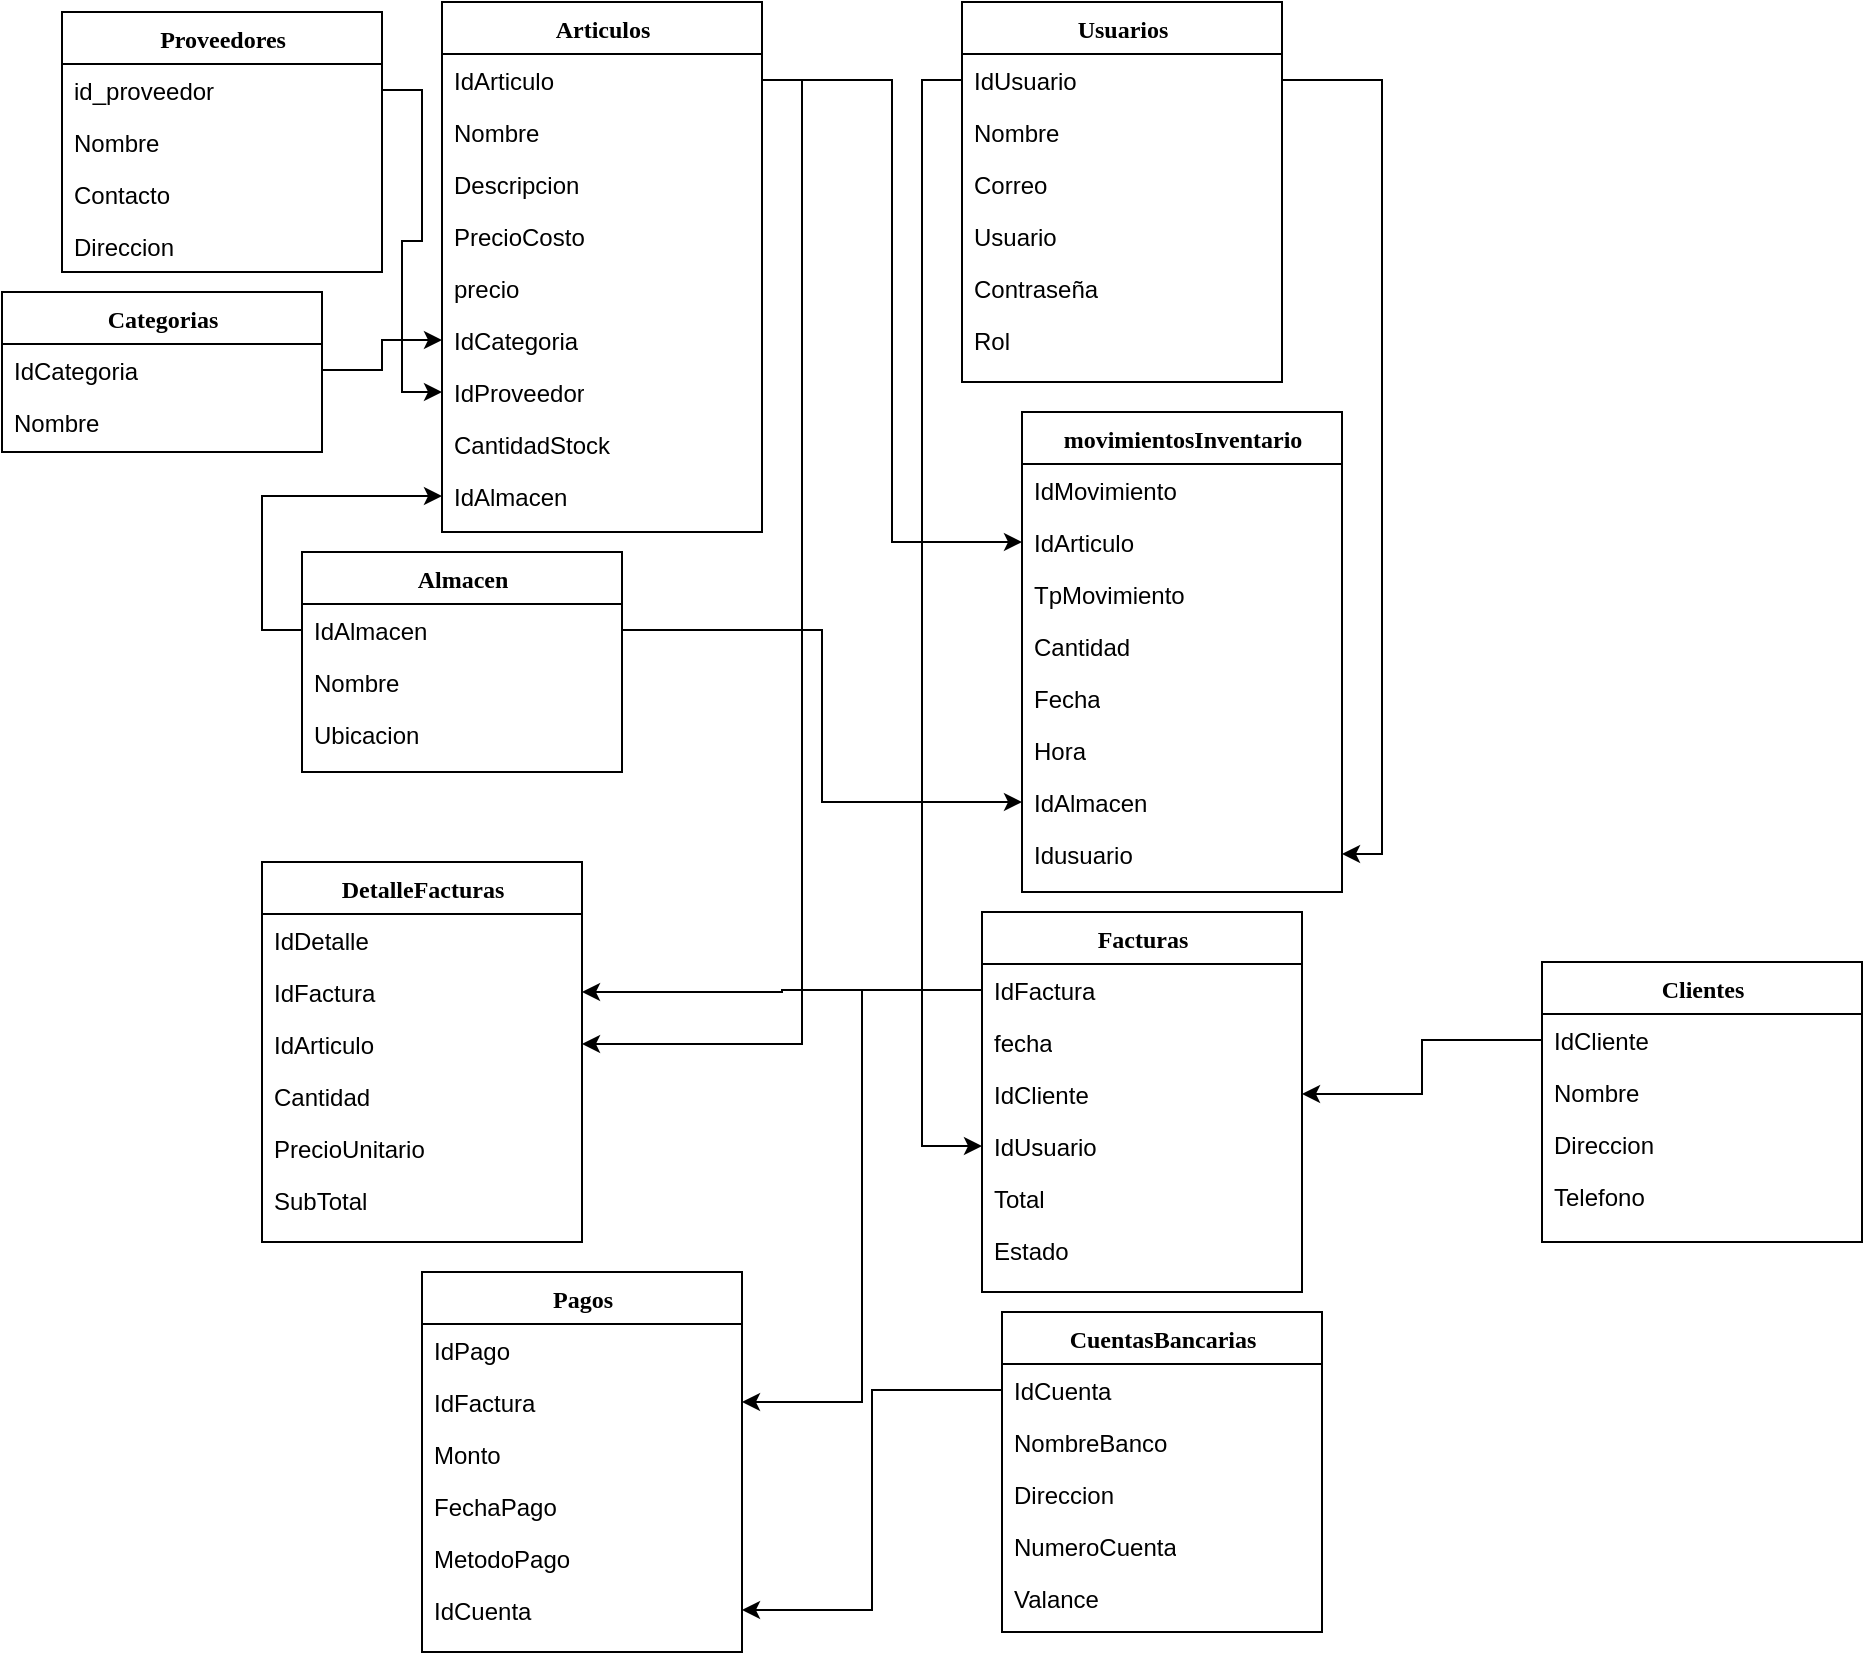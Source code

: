 <mxfile version="24.8.3">
  <diagram name="Page-1" id="9f46799a-70d6-7492-0946-bef42562c5a5">
    <mxGraphModel dx="1290" dy="565" grid="1" gridSize="10" guides="1" tooltips="1" connect="1" arrows="1" fold="1" page="1" pageScale="1" pageWidth="1100" pageHeight="850" background="none" math="0" shadow="0">
      <root>
        <mxCell id="0" />
        <mxCell id="1" parent="0" />
        <mxCell id="78961159f06e98e8-43" value="Clientes" style="swimlane;html=1;fontStyle=1;align=center;verticalAlign=top;childLayout=stackLayout;horizontal=1;startSize=26;horizontalStack=0;resizeParent=1;resizeLast=0;collapsible=1;marginBottom=0;swimlaneFillColor=#ffffff;rounded=0;shadow=0;comic=0;labelBackgroundColor=none;strokeWidth=1;fillColor=none;fontFamily=Verdana;fontSize=12" parent="1" vertex="1">
          <mxGeometry x="900" y="495" width="160" height="140" as="geometry" />
        </mxCell>
        <mxCell id="78961159f06e98e8-44" value="IdCliente" style="text;html=1;strokeColor=none;fillColor=none;align=left;verticalAlign=top;spacingLeft=4;spacingRight=4;whiteSpace=wrap;overflow=hidden;rotatable=0;points=[[0,0.5],[1,0.5]];portConstraint=eastwest;" parent="78961159f06e98e8-43" vertex="1">
          <mxGeometry y="26" width="160" height="26" as="geometry" />
        </mxCell>
        <mxCell id="78961159f06e98e8-45" value="Nombre" style="text;html=1;strokeColor=none;fillColor=none;align=left;verticalAlign=top;spacingLeft=4;spacingRight=4;whiteSpace=wrap;overflow=hidden;rotatable=0;points=[[0,0.5],[1,0.5]];portConstraint=eastwest;" parent="78961159f06e98e8-43" vertex="1">
          <mxGeometry y="52" width="160" height="26" as="geometry" />
        </mxCell>
        <mxCell id="78961159f06e98e8-49" value="Direccion" style="text;html=1;strokeColor=none;fillColor=none;align=left;verticalAlign=top;spacingLeft=4;spacingRight=4;whiteSpace=wrap;overflow=hidden;rotatable=0;points=[[0,0.5],[1,0.5]];portConstraint=eastwest;" parent="78961159f06e98e8-43" vertex="1">
          <mxGeometry y="78" width="160" height="26" as="geometry" />
        </mxCell>
        <mxCell id="78961159f06e98e8-50" value="Telefono" style="text;html=1;strokeColor=none;fillColor=none;align=left;verticalAlign=top;spacingLeft=4;spacingRight=4;whiteSpace=wrap;overflow=hidden;rotatable=0;points=[[0,0.5],[1,0.5]];portConstraint=eastwest;" parent="78961159f06e98e8-43" vertex="1">
          <mxGeometry y="104" width="160" height="26" as="geometry" />
        </mxCell>
        <mxCell id="i0x-YBd3jZiAReD6L5Ty-1" value="Articulos" style="swimlane;html=1;fontStyle=1;align=center;verticalAlign=top;childLayout=stackLayout;horizontal=1;startSize=26;horizontalStack=0;resizeParent=1;resizeLast=0;collapsible=1;marginBottom=0;swimlaneFillColor=#ffffff;rounded=0;shadow=0;comic=0;labelBackgroundColor=none;strokeWidth=1;fillColor=none;fontFamily=Verdana;fontSize=12" vertex="1" parent="1">
          <mxGeometry x="350" y="15" width="160" height="265" as="geometry" />
        </mxCell>
        <mxCell id="i0x-YBd3jZiAReD6L5Ty-2" value="IdArticulo" style="text;html=1;strokeColor=none;fillColor=none;align=left;verticalAlign=top;spacingLeft=4;spacingRight=4;whiteSpace=wrap;overflow=hidden;rotatable=0;points=[[0,0.5],[1,0.5]];portConstraint=eastwest;" vertex="1" parent="i0x-YBd3jZiAReD6L5Ty-1">
          <mxGeometry y="26" width="160" height="26" as="geometry" />
        </mxCell>
        <mxCell id="i0x-YBd3jZiAReD6L5Ty-3" value="Nombre" style="text;html=1;strokeColor=none;fillColor=none;align=left;verticalAlign=top;spacingLeft=4;spacingRight=4;whiteSpace=wrap;overflow=hidden;rotatable=0;points=[[0,0.5],[1,0.5]];portConstraint=eastwest;" vertex="1" parent="i0x-YBd3jZiAReD6L5Ty-1">
          <mxGeometry y="52" width="160" height="26" as="geometry" />
        </mxCell>
        <mxCell id="i0x-YBd3jZiAReD6L5Ty-4" value="Descripcion" style="text;html=1;strokeColor=none;fillColor=none;align=left;verticalAlign=top;spacingLeft=4;spacingRight=4;whiteSpace=wrap;overflow=hidden;rotatable=0;points=[[0,0.5],[1,0.5]];portConstraint=eastwest;" vertex="1" parent="i0x-YBd3jZiAReD6L5Ty-1">
          <mxGeometry y="78" width="160" height="26" as="geometry" />
        </mxCell>
        <mxCell id="i0x-YBd3jZiAReD6L5Ty-5" value="PrecioCosto" style="text;html=1;strokeColor=none;fillColor=none;align=left;verticalAlign=top;spacingLeft=4;spacingRight=4;whiteSpace=wrap;overflow=hidden;rotatable=0;points=[[0,0.5],[1,0.5]];portConstraint=eastwest;" vertex="1" parent="i0x-YBd3jZiAReD6L5Ty-1">
          <mxGeometry y="104" width="160" height="26" as="geometry" />
        </mxCell>
        <mxCell id="i0x-YBd3jZiAReD6L5Ty-6" value="precio" style="text;html=1;strokeColor=none;fillColor=none;align=left;verticalAlign=top;spacingLeft=4;spacingRight=4;whiteSpace=wrap;overflow=hidden;rotatable=0;points=[[0,0.5],[1,0.5]];portConstraint=eastwest;" vertex="1" parent="i0x-YBd3jZiAReD6L5Ty-1">
          <mxGeometry y="130" width="160" height="26" as="geometry" />
        </mxCell>
        <mxCell id="i0x-YBd3jZiAReD6L5Ty-13" value="IdCategoria" style="text;html=1;strokeColor=none;fillColor=none;align=left;verticalAlign=top;spacingLeft=4;spacingRight=4;whiteSpace=wrap;overflow=hidden;rotatable=0;points=[[0,0.5],[1,0.5]];portConstraint=eastwest;" vertex="1" parent="i0x-YBd3jZiAReD6L5Ty-1">
          <mxGeometry y="156" width="160" height="26" as="geometry" />
        </mxCell>
        <mxCell id="i0x-YBd3jZiAReD6L5Ty-14" value="IdProveedor" style="text;html=1;strokeColor=none;fillColor=none;align=left;verticalAlign=top;spacingLeft=4;spacingRight=4;whiteSpace=wrap;overflow=hidden;rotatable=0;points=[[0,0.5],[1,0.5]];portConstraint=eastwest;" vertex="1" parent="i0x-YBd3jZiAReD6L5Ty-1">
          <mxGeometry y="182" width="160" height="26" as="geometry" />
        </mxCell>
        <mxCell id="i0x-YBd3jZiAReD6L5Ty-15" value="CantidadStock" style="text;html=1;strokeColor=none;fillColor=none;align=left;verticalAlign=top;spacingLeft=4;spacingRight=4;whiteSpace=wrap;overflow=hidden;rotatable=0;points=[[0,0.5],[1,0.5]];portConstraint=eastwest;" vertex="1" parent="i0x-YBd3jZiAReD6L5Ty-1">
          <mxGeometry y="208" width="160" height="26" as="geometry" />
        </mxCell>
        <mxCell id="i0x-YBd3jZiAReD6L5Ty-31" value="IdAlmacen" style="text;html=1;strokeColor=none;fillColor=none;align=left;verticalAlign=top;spacingLeft=4;spacingRight=4;whiteSpace=wrap;overflow=hidden;rotatable=0;points=[[0,0.5],[1,0.5]];portConstraint=eastwest;" vertex="1" parent="i0x-YBd3jZiAReD6L5Ty-1">
          <mxGeometry y="234" width="160" height="26" as="geometry" />
        </mxCell>
        <mxCell id="i0x-YBd3jZiAReD6L5Ty-7" value="Almacen" style="swimlane;html=1;fontStyle=1;align=center;verticalAlign=top;childLayout=stackLayout;horizontal=1;startSize=26;horizontalStack=0;resizeParent=1;resizeLast=0;collapsible=1;marginBottom=0;swimlaneFillColor=#ffffff;rounded=0;shadow=0;comic=0;labelBackgroundColor=none;strokeWidth=1;fillColor=none;fontFamily=Verdana;fontSize=12" vertex="1" parent="1">
          <mxGeometry x="280" y="290" width="160" height="110" as="geometry" />
        </mxCell>
        <mxCell id="i0x-YBd3jZiAReD6L5Ty-8" value="IdAlmacen" style="text;html=1;strokeColor=none;fillColor=none;align=left;verticalAlign=top;spacingLeft=4;spacingRight=4;whiteSpace=wrap;overflow=hidden;rotatable=0;points=[[0,0.5],[1,0.5]];portConstraint=eastwest;" vertex="1" parent="i0x-YBd3jZiAReD6L5Ty-7">
          <mxGeometry y="26" width="160" height="26" as="geometry" />
        </mxCell>
        <mxCell id="i0x-YBd3jZiAReD6L5Ty-9" value="Nombre" style="text;html=1;strokeColor=none;fillColor=none;align=left;verticalAlign=top;spacingLeft=4;spacingRight=4;whiteSpace=wrap;overflow=hidden;rotatable=0;points=[[0,0.5],[1,0.5]];portConstraint=eastwest;" vertex="1" parent="i0x-YBd3jZiAReD6L5Ty-7">
          <mxGeometry y="52" width="160" height="26" as="geometry" />
        </mxCell>
        <mxCell id="i0x-YBd3jZiAReD6L5Ty-10" value="Ubicacion" style="text;html=1;strokeColor=none;fillColor=none;align=left;verticalAlign=top;spacingLeft=4;spacingRight=4;whiteSpace=wrap;overflow=hidden;rotatable=0;points=[[0,0.5],[1,0.5]];portConstraint=eastwest;" vertex="1" parent="i0x-YBd3jZiAReD6L5Ty-7">
          <mxGeometry y="78" width="160" height="26" as="geometry" />
        </mxCell>
        <mxCell id="i0x-YBd3jZiAReD6L5Ty-16" value="Categorias" style="swimlane;html=1;fontStyle=1;align=center;verticalAlign=top;childLayout=stackLayout;horizontal=1;startSize=26;horizontalStack=0;resizeParent=1;resizeLast=0;collapsible=1;marginBottom=0;swimlaneFillColor=#ffffff;rounded=0;shadow=0;comic=0;labelBackgroundColor=none;strokeWidth=1;fillColor=none;fontFamily=Verdana;fontSize=12" vertex="1" parent="1">
          <mxGeometry x="130" y="160" width="160" height="80" as="geometry" />
        </mxCell>
        <mxCell id="i0x-YBd3jZiAReD6L5Ty-17" value="IdCategoria" style="text;html=1;strokeColor=none;fillColor=none;align=left;verticalAlign=top;spacingLeft=4;spacingRight=4;whiteSpace=wrap;overflow=hidden;rotatable=0;points=[[0,0.5],[1,0.5]];portConstraint=eastwest;" vertex="1" parent="i0x-YBd3jZiAReD6L5Ty-16">
          <mxGeometry y="26" width="160" height="26" as="geometry" />
        </mxCell>
        <mxCell id="i0x-YBd3jZiAReD6L5Ty-18" value="Nombre" style="text;html=1;strokeColor=none;fillColor=none;align=left;verticalAlign=top;spacingLeft=4;spacingRight=4;whiteSpace=wrap;overflow=hidden;rotatable=0;points=[[0,0.5],[1,0.5]];portConstraint=eastwest;" vertex="1" parent="i0x-YBd3jZiAReD6L5Ty-16">
          <mxGeometry y="52" width="160" height="26" as="geometry" />
        </mxCell>
        <mxCell id="i0x-YBd3jZiAReD6L5Ty-22" value="Proveedores" style="swimlane;html=1;fontStyle=1;align=center;verticalAlign=top;childLayout=stackLayout;horizontal=1;startSize=26;horizontalStack=0;resizeParent=1;resizeLast=0;collapsible=1;marginBottom=0;swimlaneFillColor=#ffffff;rounded=0;shadow=0;comic=0;labelBackgroundColor=none;strokeWidth=1;fillColor=none;fontFamily=Verdana;fontSize=12" vertex="1" parent="1">
          <mxGeometry x="160" y="20" width="160" height="130" as="geometry" />
        </mxCell>
        <mxCell id="i0x-YBd3jZiAReD6L5Ty-23" value="id_proveedor" style="text;html=1;strokeColor=none;fillColor=none;align=left;verticalAlign=top;spacingLeft=4;spacingRight=4;whiteSpace=wrap;overflow=hidden;rotatable=0;points=[[0,0.5],[1,0.5]];portConstraint=eastwest;" vertex="1" parent="i0x-YBd3jZiAReD6L5Ty-22">
          <mxGeometry y="26" width="160" height="26" as="geometry" />
        </mxCell>
        <mxCell id="i0x-YBd3jZiAReD6L5Ty-24" value="Nombre" style="text;html=1;strokeColor=none;fillColor=none;align=left;verticalAlign=top;spacingLeft=4;spacingRight=4;whiteSpace=wrap;overflow=hidden;rotatable=0;points=[[0,0.5],[1,0.5]];portConstraint=eastwest;" vertex="1" parent="i0x-YBd3jZiAReD6L5Ty-22">
          <mxGeometry y="52" width="160" height="26" as="geometry" />
        </mxCell>
        <mxCell id="i0x-YBd3jZiAReD6L5Ty-25" value="Contacto" style="text;html=1;strokeColor=none;fillColor=none;align=left;verticalAlign=top;spacingLeft=4;spacingRight=4;whiteSpace=wrap;overflow=hidden;rotatable=0;points=[[0,0.5],[1,0.5]];portConstraint=eastwest;" vertex="1" parent="i0x-YBd3jZiAReD6L5Ty-22">
          <mxGeometry y="78" width="160" height="26" as="geometry" />
        </mxCell>
        <mxCell id="i0x-YBd3jZiAReD6L5Ty-26" value="Direccion" style="text;html=1;strokeColor=none;fillColor=none;align=left;verticalAlign=top;spacingLeft=4;spacingRight=4;whiteSpace=wrap;overflow=hidden;rotatable=0;points=[[0,0.5],[1,0.5]];portConstraint=eastwest;" vertex="1" parent="i0x-YBd3jZiAReD6L5Ty-22">
          <mxGeometry y="104" width="160" height="26" as="geometry" />
        </mxCell>
        <mxCell id="i0x-YBd3jZiAReD6L5Ty-27" style="edgeStyle=orthogonalEdgeStyle;rounded=0;orthogonalLoop=1;jettySize=auto;html=1;exitX=1;exitY=0.5;exitDx=0;exitDy=0;entryX=0;entryY=0.5;entryDx=0;entryDy=0;" edge="1" parent="1" source="i0x-YBd3jZiAReD6L5Ty-23" target="i0x-YBd3jZiAReD6L5Ty-14">
          <mxGeometry relative="1" as="geometry" />
        </mxCell>
        <mxCell id="i0x-YBd3jZiAReD6L5Ty-30" style="edgeStyle=orthogonalEdgeStyle;rounded=0;orthogonalLoop=1;jettySize=auto;html=1;exitX=1;exitY=0.5;exitDx=0;exitDy=0;entryX=0;entryY=0.5;entryDx=0;entryDy=0;" edge="1" parent="1" source="i0x-YBd3jZiAReD6L5Ty-17" target="i0x-YBd3jZiAReD6L5Ty-13">
          <mxGeometry relative="1" as="geometry" />
        </mxCell>
        <mxCell id="i0x-YBd3jZiAReD6L5Ty-33" value="movimientosInventario" style="swimlane;html=1;fontStyle=1;align=center;verticalAlign=top;childLayout=stackLayout;horizontal=1;startSize=26;horizontalStack=0;resizeParent=1;resizeLast=0;collapsible=1;marginBottom=0;swimlaneFillColor=#ffffff;rounded=0;shadow=0;comic=0;labelBackgroundColor=none;strokeWidth=1;fillColor=none;fontFamily=Verdana;fontSize=12" vertex="1" parent="1">
          <mxGeometry x="640" y="220" width="160" height="240" as="geometry" />
        </mxCell>
        <mxCell id="i0x-YBd3jZiAReD6L5Ty-34" value="IdMovimiento" style="text;html=1;strokeColor=none;fillColor=none;align=left;verticalAlign=top;spacingLeft=4;spacingRight=4;whiteSpace=wrap;overflow=hidden;rotatable=0;points=[[0,0.5],[1,0.5]];portConstraint=eastwest;" vertex="1" parent="i0x-YBd3jZiAReD6L5Ty-33">
          <mxGeometry y="26" width="160" height="26" as="geometry" />
        </mxCell>
        <mxCell id="i0x-YBd3jZiAReD6L5Ty-35" value="IdArticulo" style="text;html=1;strokeColor=none;fillColor=none;align=left;verticalAlign=top;spacingLeft=4;spacingRight=4;whiteSpace=wrap;overflow=hidden;rotatable=0;points=[[0,0.5],[1,0.5]];portConstraint=eastwest;" vertex="1" parent="i0x-YBd3jZiAReD6L5Ty-33">
          <mxGeometry y="52" width="160" height="26" as="geometry" />
        </mxCell>
        <mxCell id="i0x-YBd3jZiAReD6L5Ty-36" value="TpMovimiento" style="text;html=1;strokeColor=none;fillColor=none;align=left;verticalAlign=top;spacingLeft=4;spacingRight=4;whiteSpace=wrap;overflow=hidden;rotatable=0;points=[[0,0.5],[1,0.5]];portConstraint=eastwest;" vertex="1" parent="i0x-YBd3jZiAReD6L5Ty-33">
          <mxGeometry y="78" width="160" height="26" as="geometry" />
        </mxCell>
        <mxCell id="i0x-YBd3jZiAReD6L5Ty-37" value="Cantidad" style="text;html=1;strokeColor=none;fillColor=none;align=left;verticalAlign=top;spacingLeft=4;spacingRight=4;whiteSpace=wrap;overflow=hidden;rotatable=0;points=[[0,0.5],[1,0.5]];portConstraint=eastwest;" vertex="1" parent="i0x-YBd3jZiAReD6L5Ty-33">
          <mxGeometry y="104" width="160" height="26" as="geometry" />
        </mxCell>
        <mxCell id="i0x-YBd3jZiAReD6L5Ty-38" value="Fecha" style="text;html=1;strokeColor=none;fillColor=none;align=left;verticalAlign=top;spacingLeft=4;spacingRight=4;whiteSpace=wrap;overflow=hidden;rotatable=0;points=[[0,0.5],[1,0.5]];portConstraint=eastwest;" vertex="1" parent="i0x-YBd3jZiAReD6L5Ty-33">
          <mxGeometry y="130" width="160" height="26" as="geometry" />
        </mxCell>
        <mxCell id="i0x-YBd3jZiAReD6L5Ty-39" value="Hora" style="text;html=1;strokeColor=none;fillColor=none;align=left;verticalAlign=top;spacingLeft=4;spacingRight=4;whiteSpace=wrap;overflow=hidden;rotatable=0;points=[[0,0.5],[1,0.5]];portConstraint=eastwest;" vertex="1" parent="i0x-YBd3jZiAReD6L5Ty-33">
          <mxGeometry y="156" width="160" height="26" as="geometry" />
        </mxCell>
        <mxCell id="i0x-YBd3jZiAReD6L5Ty-40" value="IdAlmacen" style="text;html=1;strokeColor=none;fillColor=none;align=left;verticalAlign=top;spacingLeft=4;spacingRight=4;whiteSpace=wrap;overflow=hidden;rotatable=0;points=[[0,0.5],[1,0.5]];portConstraint=eastwest;" vertex="1" parent="i0x-YBd3jZiAReD6L5Ty-33">
          <mxGeometry y="182" width="160" height="26" as="geometry" />
        </mxCell>
        <mxCell id="i0x-YBd3jZiAReD6L5Ty-41" value="Idusuario" style="text;html=1;strokeColor=none;fillColor=none;align=left;verticalAlign=top;spacingLeft=4;spacingRight=4;whiteSpace=wrap;overflow=hidden;rotatable=0;points=[[0,0.5],[1,0.5]];portConstraint=eastwest;" vertex="1" parent="i0x-YBd3jZiAReD6L5Ty-33">
          <mxGeometry y="208" width="160" height="26" as="geometry" />
        </mxCell>
        <mxCell id="i0x-YBd3jZiAReD6L5Ty-44" style="edgeStyle=orthogonalEdgeStyle;rounded=0;orthogonalLoop=1;jettySize=auto;html=1;exitX=0;exitY=0.5;exitDx=0;exitDy=0;entryX=0;entryY=0.5;entryDx=0;entryDy=0;" edge="1" parent="1" source="i0x-YBd3jZiAReD6L5Ty-8" target="i0x-YBd3jZiAReD6L5Ty-31">
          <mxGeometry relative="1" as="geometry" />
        </mxCell>
        <mxCell id="i0x-YBd3jZiAReD6L5Ty-46" style="edgeStyle=orthogonalEdgeStyle;rounded=0;orthogonalLoop=1;jettySize=auto;html=1;exitX=1;exitY=0.5;exitDx=0;exitDy=0;" edge="1" parent="1" source="i0x-YBd3jZiAReD6L5Ty-2" target="i0x-YBd3jZiAReD6L5Ty-35">
          <mxGeometry relative="1" as="geometry" />
        </mxCell>
        <mxCell id="i0x-YBd3jZiAReD6L5Ty-47" style="edgeStyle=orthogonalEdgeStyle;rounded=0;orthogonalLoop=1;jettySize=auto;html=1;exitX=1;exitY=0.5;exitDx=0;exitDy=0;entryX=0;entryY=0.5;entryDx=0;entryDy=0;" edge="1" parent="1" source="i0x-YBd3jZiAReD6L5Ty-8" target="i0x-YBd3jZiAReD6L5Ty-40">
          <mxGeometry relative="1" as="geometry" />
        </mxCell>
        <mxCell id="i0x-YBd3jZiAReD6L5Ty-48" value="Usuarios" style="swimlane;html=1;fontStyle=1;align=center;verticalAlign=top;childLayout=stackLayout;horizontal=1;startSize=26;horizontalStack=0;resizeParent=1;resizeLast=0;collapsible=1;marginBottom=0;swimlaneFillColor=#ffffff;rounded=0;shadow=0;comic=0;labelBackgroundColor=none;strokeWidth=1;fillColor=none;fontFamily=Verdana;fontSize=12" vertex="1" parent="1">
          <mxGeometry x="610" y="15" width="160" height="190" as="geometry" />
        </mxCell>
        <mxCell id="i0x-YBd3jZiAReD6L5Ty-49" value="IdUsuario" style="text;html=1;strokeColor=none;fillColor=none;align=left;verticalAlign=top;spacingLeft=4;spacingRight=4;whiteSpace=wrap;overflow=hidden;rotatable=0;points=[[0,0.5],[1,0.5]];portConstraint=eastwest;" vertex="1" parent="i0x-YBd3jZiAReD6L5Ty-48">
          <mxGeometry y="26" width="160" height="26" as="geometry" />
        </mxCell>
        <mxCell id="i0x-YBd3jZiAReD6L5Ty-50" value="Nombre" style="text;html=1;strokeColor=none;fillColor=none;align=left;verticalAlign=top;spacingLeft=4;spacingRight=4;whiteSpace=wrap;overflow=hidden;rotatable=0;points=[[0,0.5],[1,0.5]];portConstraint=eastwest;" vertex="1" parent="i0x-YBd3jZiAReD6L5Ty-48">
          <mxGeometry y="52" width="160" height="26" as="geometry" />
        </mxCell>
        <mxCell id="i0x-YBd3jZiAReD6L5Ty-51" value="Correo" style="text;html=1;strokeColor=none;fillColor=none;align=left;verticalAlign=top;spacingLeft=4;spacingRight=4;whiteSpace=wrap;overflow=hidden;rotatable=0;points=[[0,0.5],[1,0.5]];portConstraint=eastwest;" vertex="1" parent="i0x-YBd3jZiAReD6L5Ty-48">
          <mxGeometry y="78" width="160" height="26" as="geometry" />
        </mxCell>
        <mxCell id="i0x-YBd3jZiAReD6L5Ty-52" value="Usuario" style="text;html=1;strokeColor=none;fillColor=none;align=left;verticalAlign=top;spacingLeft=4;spacingRight=4;whiteSpace=wrap;overflow=hidden;rotatable=0;points=[[0,0.5],[1,0.5]];portConstraint=eastwest;" vertex="1" parent="i0x-YBd3jZiAReD6L5Ty-48">
          <mxGeometry y="104" width="160" height="26" as="geometry" />
        </mxCell>
        <mxCell id="i0x-YBd3jZiAReD6L5Ty-53" value="Contraseña" style="text;html=1;strokeColor=none;fillColor=none;align=left;verticalAlign=top;spacingLeft=4;spacingRight=4;whiteSpace=wrap;overflow=hidden;rotatable=0;points=[[0,0.5],[1,0.5]];portConstraint=eastwest;" vertex="1" parent="i0x-YBd3jZiAReD6L5Ty-48">
          <mxGeometry y="130" width="160" height="26" as="geometry" />
        </mxCell>
        <mxCell id="i0x-YBd3jZiAReD6L5Ty-54" value="Rol" style="text;html=1;strokeColor=none;fillColor=none;align=left;verticalAlign=top;spacingLeft=4;spacingRight=4;whiteSpace=wrap;overflow=hidden;rotatable=0;points=[[0,0.5],[1,0.5]];portConstraint=eastwest;" vertex="1" parent="i0x-YBd3jZiAReD6L5Ty-48">
          <mxGeometry y="156" width="160" height="26" as="geometry" />
        </mxCell>
        <mxCell id="i0x-YBd3jZiAReD6L5Ty-55" style="edgeStyle=orthogonalEdgeStyle;rounded=0;orthogonalLoop=1;jettySize=auto;html=1;exitX=1;exitY=0.5;exitDx=0;exitDy=0;entryX=1;entryY=0.5;entryDx=0;entryDy=0;" edge="1" parent="1" source="i0x-YBd3jZiAReD6L5Ty-49" target="i0x-YBd3jZiAReD6L5Ty-41">
          <mxGeometry relative="1" as="geometry" />
        </mxCell>
        <mxCell id="i0x-YBd3jZiAReD6L5Ty-56" value="Facturas" style="swimlane;html=1;fontStyle=1;align=center;verticalAlign=top;childLayout=stackLayout;horizontal=1;startSize=26;horizontalStack=0;resizeParent=1;resizeLast=0;collapsible=1;marginBottom=0;swimlaneFillColor=#ffffff;rounded=0;shadow=0;comic=0;labelBackgroundColor=none;strokeWidth=1;fillColor=none;fontFamily=Verdana;fontSize=12" vertex="1" parent="1">
          <mxGeometry x="620" y="470" width="160" height="190" as="geometry" />
        </mxCell>
        <mxCell id="i0x-YBd3jZiAReD6L5Ty-57" value="IdFactura" style="text;html=1;strokeColor=none;fillColor=none;align=left;verticalAlign=top;spacingLeft=4;spacingRight=4;whiteSpace=wrap;overflow=hidden;rotatable=0;points=[[0,0.5],[1,0.5]];portConstraint=eastwest;" vertex="1" parent="i0x-YBd3jZiAReD6L5Ty-56">
          <mxGeometry y="26" width="160" height="26" as="geometry" />
        </mxCell>
        <mxCell id="i0x-YBd3jZiAReD6L5Ty-58" value="fecha" style="text;html=1;strokeColor=none;fillColor=none;align=left;verticalAlign=top;spacingLeft=4;spacingRight=4;whiteSpace=wrap;overflow=hidden;rotatable=0;points=[[0,0.5],[1,0.5]];portConstraint=eastwest;" vertex="1" parent="i0x-YBd3jZiAReD6L5Ty-56">
          <mxGeometry y="52" width="160" height="26" as="geometry" />
        </mxCell>
        <mxCell id="i0x-YBd3jZiAReD6L5Ty-59" value="IdCliente" style="text;html=1;strokeColor=none;fillColor=none;align=left;verticalAlign=top;spacingLeft=4;spacingRight=4;whiteSpace=wrap;overflow=hidden;rotatable=0;points=[[0,0.5],[1,0.5]];portConstraint=eastwest;" vertex="1" parent="i0x-YBd3jZiAReD6L5Ty-56">
          <mxGeometry y="78" width="160" height="26" as="geometry" />
        </mxCell>
        <mxCell id="i0x-YBd3jZiAReD6L5Ty-60" value="IdUsuario" style="text;html=1;strokeColor=none;fillColor=none;align=left;verticalAlign=top;spacingLeft=4;spacingRight=4;whiteSpace=wrap;overflow=hidden;rotatable=0;points=[[0,0.5],[1,0.5]];portConstraint=eastwest;" vertex="1" parent="i0x-YBd3jZiAReD6L5Ty-56">
          <mxGeometry y="104" width="160" height="26" as="geometry" />
        </mxCell>
        <mxCell id="i0x-YBd3jZiAReD6L5Ty-61" value="Total" style="text;html=1;strokeColor=none;fillColor=none;align=left;verticalAlign=top;spacingLeft=4;spacingRight=4;whiteSpace=wrap;overflow=hidden;rotatable=0;points=[[0,0.5],[1,0.5]];portConstraint=eastwest;" vertex="1" parent="i0x-YBd3jZiAReD6L5Ty-56">
          <mxGeometry y="130" width="160" height="26" as="geometry" />
        </mxCell>
        <mxCell id="i0x-YBd3jZiAReD6L5Ty-62" value="Estado" style="text;html=1;strokeColor=none;fillColor=none;align=left;verticalAlign=top;spacingLeft=4;spacingRight=4;whiteSpace=wrap;overflow=hidden;rotatable=0;points=[[0,0.5],[1,0.5]];portConstraint=eastwest;" vertex="1" parent="i0x-YBd3jZiAReD6L5Ty-56">
          <mxGeometry y="156" width="160" height="26" as="geometry" />
        </mxCell>
        <mxCell id="i0x-YBd3jZiAReD6L5Ty-63" value="DetalleFacturas" style="swimlane;html=1;fontStyle=1;align=center;verticalAlign=top;childLayout=stackLayout;horizontal=1;startSize=26;horizontalStack=0;resizeParent=1;resizeLast=0;collapsible=1;marginBottom=0;swimlaneFillColor=#ffffff;rounded=0;shadow=0;comic=0;labelBackgroundColor=none;strokeWidth=1;fillColor=none;fontFamily=Verdana;fontSize=12" vertex="1" parent="1">
          <mxGeometry x="260" y="445" width="160" height="190" as="geometry" />
        </mxCell>
        <mxCell id="i0x-YBd3jZiAReD6L5Ty-64" value="IdDetalle" style="text;html=1;strokeColor=none;fillColor=none;align=left;verticalAlign=top;spacingLeft=4;spacingRight=4;whiteSpace=wrap;overflow=hidden;rotatable=0;points=[[0,0.5],[1,0.5]];portConstraint=eastwest;" vertex="1" parent="i0x-YBd3jZiAReD6L5Ty-63">
          <mxGeometry y="26" width="160" height="26" as="geometry" />
        </mxCell>
        <mxCell id="i0x-YBd3jZiAReD6L5Ty-65" value="IdFactura" style="text;html=1;strokeColor=none;fillColor=none;align=left;verticalAlign=top;spacingLeft=4;spacingRight=4;whiteSpace=wrap;overflow=hidden;rotatable=0;points=[[0,0.5],[1,0.5]];portConstraint=eastwest;" vertex="1" parent="i0x-YBd3jZiAReD6L5Ty-63">
          <mxGeometry y="52" width="160" height="26" as="geometry" />
        </mxCell>
        <mxCell id="i0x-YBd3jZiAReD6L5Ty-66" value="IdArticulo" style="text;html=1;strokeColor=none;fillColor=none;align=left;verticalAlign=top;spacingLeft=4;spacingRight=4;whiteSpace=wrap;overflow=hidden;rotatable=0;points=[[0,0.5],[1,0.5]];portConstraint=eastwest;" vertex="1" parent="i0x-YBd3jZiAReD6L5Ty-63">
          <mxGeometry y="78" width="160" height="26" as="geometry" />
        </mxCell>
        <mxCell id="i0x-YBd3jZiAReD6L5Ty-67" value="Cantidad" style="text;html=1;strokeColor=none;fillColor=none;align=left;verticalAlign=top;spacingLeft=4;spacingRight=4;whiteSpace=wrap;overflow=hidden;rotatable=0;points=[[0,0.5],[1,0.5]];portConstraint=eastwest;" vertex="1" parent="i0x-YBd3jZiAReD6L5Ty-63">
          <mxGeometry y="104" width="160" height="26" as="geometry" />
        </mxCell>
        <mxCell id="i0x-YBd3jZiAReD6L5Ty-68" value="PrecioUnitario" style="text;html=1;strokeColor=none;fillColor=none;align=left;verticalAlign=top;spacingLeft=4;spacingRight=4;whiteSpace=wrap;overflow=hidden;rotatable=0;points=[[0,0.5],[1,0.5]];portConstraint=eastwest;" vertex="1" parent="i0x-YBd3jZiAReD6L5Ty-63">
          <mxGeometry y="130" width="160" height="26" as="geometry" />
        </mxCell>
        <mxCell id="i0x-YBd3jZiAReD6L5Ty-69" value="SubTotal" style="text;html=1;strokeColor=none;fillColor=none;align=left;verticalAlign=top;spacingLeft=4;spacingRight=4;whiteSpace=wrap;overflow=hidden;rotatable=0;points=[[0,0.5],[1,0.5]];portConstraint=eastwest;" vertex="1" parent="i0x-YBd3jZiAReD6L5Ty-63">
          <mxGeometry y="156" width="160" height="26" as="geometry" />
        </mxCell>
        <mxCell id="i0x-YBd3jZiAReD6L5Ty-70" value="Pagos" style="swimlane;html=1;fontStyle=1;align=center;verticalAlign=top;childLayout=stackLayout;horizontal=1;startSize=26;horizontalStack=0;resizeParent=1;resizeLast=0;collapsible=1;marginBottom=0;swimlaneFillColor=#ffffff;rounded=0;shadow=0;comic=0;labelBackgroundColor=none;strokeWidth=1;fillColor=none;fontFamily=Verdana;fontSize=12" vertex="1" parent="1">
          <mxGeometry x="340" y="650" width="160" height="190" as="geometry" />
        </mxCell>
        <mxCell id="i0x-YBd3jZiAReD6L5Ty-71" value="IdPago" style="text;html=1;strokeColor=none;fillColor=none;align=left;verticalAlign=top;spacingLeft=4;spacingRight=4;whiteSpace=wrap;overflow=hidden;rotatable=0;points=[[0,0.5],[1,0.5]];portConstraint=eastwest;" vertex="1" parent="i0x-YBd3jZiAReD6L5Ty-70">
          <mxGeometry y="26" width="160" height="26" as="geometry" />
        </mxCell>
        <mxCell id="i0x-YBd3jZiAReD6L5Ty-72" value="IdFactura" style="text;html=1;strokeColor=none;fillColor=none;align=left;verticalAlign=top;spacingLeft=4;spacingRight=4;whiteSpace=wrap;overflow=hidden;rotatable=0;points=[[0,0.5],[1,0.5]];portConstraint=eastwest;" vertex="1" parent="i0x-YBd3jZiAReD6L5Ty-70">
          <mxGeometry y="52" width="160" height="26" as="geometry" />
        </mxCell>
        <mxCell id="i0x-YBd3jZiAReD6L5Ty-73" value="Monto" style="text;html=1;strokeColor=none;fillColor=none;align=left;verticalAlign=top;spacingLeft=4;spacingRight=4;whiteSpace=wrap;overflow=hidden;rotatable=0;points=[[0,0.5],[1,0.5]];portConstraint=eastwest;" vertex="1" parent="i0x-YBd3jZiAReD6L5Ty-70">
          <mxGeometry y="78" width="160" height="26" as="geometry" />
        </mxCell>
        <mxCell id="i0x-YBd3jZiAReD6L5Ty-74" value="FechaPago" style="text;html=1;strokeColor=none;fillColor=none;align=left;verticalAlign=top;spacingLeft=4;spacingRight=4;whiteSpace=wrap;overflow=hidden;rotatable=0;points=[[0,0.5],[1,0.5]];portConstraint=eastwest;" vertex="1" parent="i0x-YBd3jZiAReD6L5Ty-70">
          <mxGeometry y="104" width="160" height="26" as="geometry" />
        </mxCell>
        <mxCell id="i0x-YBd3jZiAReD6L5Ty-75" value="MetodoPago" style="text;html=1;strokeColor=none;fillColor=none;align=left;verticalAlign=top;spacingLeft=4;spacingRight=4;whiteSpace=wrap;overflow=hidden;rotatable=0;points=[[0,0.5],[1,0.5]];portConstraint=eastwest;" vertex="1" parent="i0x-YBd3jZiAReD6L5Ty-70">
          <mxGeometry y="130" width="160" height="26" as="geometry" />
        </mxCell>
        <mxCell id="i0x-YBd3jZiAReD6L5Ty-76" value="IdCuenta" style="text;html=1;strokeColor=none;fillColor=none;align=left;verticalAlign=top;spacingLeft=4;spacingRight=4;whiteSpace=wrap;overflow=hidden;rotatable=0;points=[[0,0.5],[1,0.5]];portConstraint=eastwest;" vertex="1" parent="i0x-YBd3jZiAReD6L5Ty-70">
          <mxGeometry y="156" width="160" height="26" as="geometry" />
        </mxCell>
        <mxCell id="i0x-YBd3jZiAReD6L5Ty-77" value="CuentasBancarias" style="swimlane;html=1;fontStyle=1;align=center;verticalAlign=top;childLayout=stackLayout;horizontal=1;startSize=26;horizontalStack=0;resizeParent=1;resizeLast=0;collapsible=1;marginBottom=0;swimlaneFillColor=#ffffff;rounded=0;shadow=0;comic=0;labelBackgroundColor=none;strokeWidth=1;fillColor=none;fontFamily=Verdana;fontSize=12" vertex="1" parent="1">
          <mxGeometry x="630" y="670" width="160" height="160" as="geometry" />
        </mxCell>
        <mxCell id="i0x-YBd3jZiAReD6L5Ty-78" value="IdCuenta" style="text;html=1;strokeColor=none;fillColor=none;align=left;verticalAlign=top;spacingLeft=4;spacingRight=4;whiteSpace=wrap;overflow=hidden;rotatable=0;points=[[0,0.5],[1,0.5]];portConstraint=eastwest;" vertex="1" parent="i0x-YBd3jZiAReD6L5Ty-77">
          <mxGeometry y="26" width="160" height="26" as="geometry" />
        </mxCell>
        <mxCell id="i0x-YBd3jZiAReD6L5Ty-79" value="NombreBanco" style="text;html=1;strokeColor=none;fillColor=none;align=left;verticalAlign=top;spacingLeft=4;spacingRight=4;whiteSpace=wrap;overflow=hidden;rotatable=0;points=[[0,0.5],[1,0.5]];portConstraint=eastwest;" vertex="1" parent="i0x-YBd3jZiAReD6L5Ty-77">
          <mxGeometry y="52" width="160" height="26" as="geometry" />
        </mxCell>
        <mxCell id="i0x-YBd3jZiAReD6L5Ty-80" value="Direccion" style="text;html=1;strokeColor=none;fillColor=none;align=left;verticalAlign=top;spacingLeft=4;spacingRight=4;whiteSpace=wrap;overflow=hidden;rotatable=0;points=[[0,0.5],[1,0.5]];portConstraint=eastwest;" vertex="1" parent="i0x-YBd3jZiAReD6L5Ty-77">
          <mxGeometry y="78" width="160" height="26" as="geometry" />
        </mxCell>
        <mxCell id="i0x-YBd3jZiAReD6L5Ty-81" value="NumeroCuenta" style="text;html=1;strokeColor=none;fillColor=none;align=left;verticalAlign=top;spacingLeft=4;spacingRight=4;whiteSpace=wrap;overflow=hidden;rotatable=0;points=[[0,0.5],[1,0.5]];portConstraint=eastwest;" vertex="1" parent="i0x-YBd3jZiAReD6L5Ty-77">
          <mxGeometry y="104" width="160" height="26" as="geometry" />
        </mxCell>
        <mxCell id="i0x-YBd3jZiAReD6L5Ty-82" value="Valance" style="text;html=1;strokeColor=none;fillColor=none;align=left;verticalAlign=top;spacingLeft=4;spacingRight=4;whiteSpace=wrap;overflow=hidden;rotatable=0;points=[[0,0.5],[1,0.5]];portConstraint=eastwest;" vertex="1" parent="i0x-YBd3jZiAReD6L5Ty-77">
          <mxGeometry y="130" width="160" height="26" as="geometry" />
        </mxCell>
        <mxCell id="i0x-YBd3jZiAReD6L5Ty-87" style="edgeStyle=orthogonalEdgeStyle;rounded=0;orthogonalLoop=1;jettySize=auto;html=1;exitX=0;exitY=0.5;exitDx=0;exitDy=0;entryX=1;entryY=0.5;entryDx=0;entryDy=0;" edge="1" parent="1" source="i0x-YBd3jZiAReD6L5Ty-78" target="i0x-YBd3jZiAReD6L5Ty-76">
          <mxGeometry relative="1" as="geometry" />
        </mxCell>
        <mxCell id="i0x-YBd3jZiAReD6L5Ty-89" style="edgeStyle=orthogonalEdgeStyle;rounded=0;orthogonalLoop=1;jettySize=auto;html=1;exitX=1;exitY=0.5;exitDx=0;exitDy=0;entryX=1;entryY=0.5;entryDx=0;entryDy=0;" edge="1" parent="1" source="i0x-YBd3jZiAReD6L5Ty-2" target="i0x-YBd3jZiAReD6L5Ty-66">
          <mxGeometry relative="1" as="geometry" />
        </mxCell>
        <mxCell id="i0x-YBd3jZiAReD6L5Ty-90" style="edgeStyle=orthogonalEdgeStyle;rounded=0;orthogonalLoop=1;jettySize=auto;html=1;exitX=0;exitY=0.5;exitDx=0;exitDy=0;" edge="1" parent="1" source="78961159f06e98e8-44" target="i0x-YBd3jZiAReD6L5Ty-59">
          <mxGeometry relative="1" as="geometry" />
        </mxCell>
        <mxCell id="i0x-YBd3jZiAReD6L5Ty-91" style="edgeStyle=orthogonalEdgeStyle;rounded=0;orthogonalLoop=1;jettySize=auto;html=1;exitX=0;exitY=0.5;exitDx=0;exitDy=0;" edge="1" parent="1" source="i0x-YBd3jZiAReD6L5Ty-57" target="i0x-YBd3jZiAReD6L5Ty-65">
          <mxGeometry relative="1" as="geometry" />
        </mxCell>
        <mxCell id="i0x-YBd3jZiAReD6L5Ty-92" style="edgeStyle=orthogonalEdgeStyle;rounded=0;orthogonalLoop=1;jettySize=auto;html=1;exitX=0;exitY=0.5;exitDx=0;exitDy=0;entryX=1;entryY=0.5;entryDx=0;entryDy=0;" edge="1" parent="1" source="i0x-YBd3jZiAReD6L5Ty-57" target="i0x-YBd3jZiAReD6L5Ty-72">
          <mxGeometry relative="1" as="geometry" />
        </mxCell>
        <mxCell id="i0x-YBd3jZiAReD6L5Ty-93" style="edgeStyle=orthogonalEdgeStyle;rounded=0;orthogonalLoop=1;jettySize=auto;html=1;exitX=0;exitY=0.5;exitDx=0;exitDy=0;entryX=0;entryY=0.5;entryDx=0;entryDy=0;" edge="1" parent="1" source="i0x-YBd3jZiAReD6L5Ty-49" target="i0x-YBd3jZiAReD6L5Ty-60">
          <mxGeometry relative="1" as="geometry" />
        </mxCell>
      </root>
    </mxGraphModel>
  </diagram>
</mxfile>
